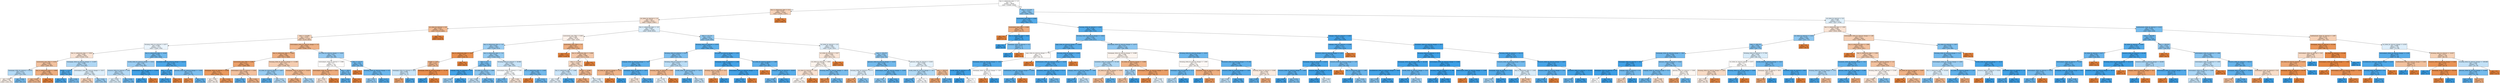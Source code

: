 digraph Tree {
node [shape=box, style="filled", color="black"] ;
0 [label="due_vs_submission_date <= 1.0\ngini = 0.5\nsamples = 48936\nvalue = [24468, 24468]", fillcolor="#e5813900"] ;
1 [label="due_vs_submission_date <= 0.0\ngini = 0.476\nsamples = 32049\nvalue = [19562, 12487]", fillcolor="#e581395c"] ;
0 -> 1 [labeldistance=2.5, labelangle=45, headlabel="True"] ;
2 [label="url_clicks_by_interval <= 1.0\ngini = 0.49\nsamples = 29103\nvalue = [16616, 12487]", fillcolor="#e581393f"] ;
1 -> 2 ;
3 [label="url_clicks_by_interval <= 0.0\ngini = 0.425\nsamples = 14573\nvalue = [10110, 4463]", fillcolor="#e581398e"] ;
2 -> 3 ;
4 [label="date <= 114.005\ngini = 0.479\nsamples = 11219\nvalue = [6756, 4463]", fillcolor="#e5813957"] ;
3 -> 4 ;
5 [label="forumng_clicks_by_interval <= 8.977\ngini = 0.498\nsamples = 5275\nvalue = [2490, 2785]", fillcolor="#399de51b"] ;
4 -> 5 ;
6 [label="due_vs_submission_date <= -0.001\ngini = 0.493\nsamples = 3928\nvalue = [2199, 1729]", fillcolor="#e5813937"] ;
5 -> 6 ;
7 [label="assessment_type_TMA <= 0.003\ngini = 0.448\nsamples = 2550\nvalue = [1685, 865]", fillcolor="#e581397c"] ;
6 -> 7 ;
8 [label="homepage_clicks_by_interval <= 8.976\ngini = 0.472\nsamples = 558\nvalue = [213, 345]", fillcolor="#399de562"] ;
7 -> 8 ;
9 [label="gini = 0.499\nsamples = 281\nvalue = [148, 133]", fillcolor="#e581391a"] ;
8 -> 9 ;
10 [label="gini = 0.359\nsamples = 277\nvalue = [65, 212]", fillcolor="#399de5b1"] ;
8 -> 10 ;
11 [label="due_vs_submission_date <= -0.996\ngini = 0.386\nsamples = 1992\nvalue = [1472, 520]", fillcolor="#e58139a5"] ;
7 -> 11 ;
12 [label="gini = 0.419\nsamples = 1743\nvalue = [1223, 520]", fillcolor="#e5813993"] ;
11 -> 12 ;
13 [label="gini = 0.0\nsamples = 249\nvalue = [249, 0]", fillcolor="#e58139ff"] ;
11 -> 13 ;
14 [label="homepage_clicks_by_interval_change <= -15.897\ngini = 0.468\nsamples = 1378\nvalue = [514, 864]", fillcolor="#399de567"] ;
6 -> 14 ;
15 [label="weight <= 12.571\ngini = 0.187\nsamples = 317\nvalue = [33, 284]", fillcolor="#399de5e1"] ;
14 -> 15 ;
16 [label="gini = 0.122\nsamples = 245\nvalue = [16, 229]", fillcolor="#399de5ed"] ;
15 -> 16 ;
17 [label="gini = 0.361\nsamples = 72\nvalue = [17, 55]", fillcolor="#399de5b0"] ;
15 -> 17 ;
18 [label="externalquiz_clicks_by_interval_change <= -0.017\ngini = 0.496\nsamples = 1061\nvalue = [481, 580]", fillcolor="#399de52c"] ;
14 -> 18 ;
19 [label="gini = 0.478\nsamples = 480\nvalue = [290, 190]", fillcolor="#e5813958"] ;
18 -> 19 ;
20 [label="gini = 0.441\nsamples = 581\nvalue = [191, 390]", fillcolor="#399de582"] ;
18 -> 20 ;
21 [label="due_vs_submission_date <= -0.043\ngini = 0.339\nsamples = 1347\nvalue = [291, 1056]", fillcolor="#399de5b9"] ;
5 -> 21 ;
22 [label="ouwiki_clicks_by_interval_change <= 3.914\ngini = 0.44\nsamples = 720\nvalue = [235, 485]", fillcolor="#399de583"] ;
21 -> 22 ;
23 [label="resource_clicks_by_interval <= 4.99\ngini = 0.472\nsamples = 602\nvalue = [230, 372]", fillcolor="#399de561"] ;
22 -> 23 ;
24 [label="gini = 0.495\nsamples = 431\nvalue = [195, 236]", fillcolor="#399de52c"] ;
23 -> 24 ;
25 [label="gini = 0.326\nsamples = 171\nvalue = [35, 136]", fillcolor="#399de5bd"] ;
23 -> 25 ;
26 [label="ouelluminate_clicks_by_interval <= 13.854\ngini = 0.081\nsamples = 118\nvalue = [5, 113]", fillcolor="#399de5f4"] ;
22 -> 26 ;
27 [label="gini = 0.05\nsamples = 116\nvalue = [3, 113]", fillcolor="#399de5f8"] ;
26 -> 27 ;
28 [label="gini = 0.0\nsamples = 2\nvalue = [2, 0]", fillcolor="#e58139ff"] ;
26 -> 28 ;
29 [label="oucontent_clicks_by_interval_change <= 24.013\ngini = 0.163\nsamples = 627\nvalue = [56, 571]", fillcolor="#399de5e6"] ;
21 -> 29 ;
30 [label="date <= 111.206\ngini = 0.116\nsamples = 534\nvalue = [33, 501]", fillcolor="#399de5ee"] ;
29 -> 30 ;
31 [label="gini = 0.107\nsamples = 531\nvalue = [30, 501]", fillcolor="#399de5f0"] ;
30 -> 31 ;
32 [label="gini = 0.0\nsamples = 3\nvalue = [3, 0]", fillcolor="#e58139ff"] ;
30 -> 32 ;
33 [label="glossary_clicks_by_interval_change <= -2.029\ngini = 0.372\nsamples = 93\nvalue = [23, 70]", fillcolor="#399de5ab"] ;
29 -> 33 ;
34 [label="gini = 0.18\nsamples = 10\nvalue = [9, 1]", fillcolor="#e58139e3"] ;
33 -> 34 ;
35 [label="gini = 0.28\nsamples = 83\nvalue = [14, 69]", fillcolor="#399de5cb"] ;
33 -> 35 ;
36 [label="externalquiz_clicks_by_interval_change <= 2.0\ngini = 0.405\nsamples = 5944\nvalue = [4266, 1678]", fillcolor="#e581399b"] ;
4 -> 36 ;
37 [label="due_vs_submission_date <= -0.001\ngini = 0.385\nsamples = 5640\nvalue = [4171, 1469]", fillcolor="#e58139a5"] ;
36 -> 37 ;
38 [label="assessment_type_CMA <= 0.999\ngini = 0.311\nsamples = 3569\nvalue = [2883, 686]", fillcolor="#e58139c2"] ;
37 -> 38 ;
39 [label="homepage_clicks_by_interval <= 0.008\ngini = 0.257\nsamples = 2783\nvalue = [2361, 422]", fillcolor="#e58139d1"] ;
38 -> 39 ;
40 [label="gini = 0.499\nsamples = 126\nvalue = [66, 60]", fillcolor="#e5813917"] ;
39 -> 40 ;
41 [label="gini = 0.235\nsamples = 2657\nvalue = [2295, 362]", fillcolor="#e58139d7"] ;
39 -> 41 ;
42 [label="externalquiz_clicks_by_interval <= 0.004\ngini = 0.446\nsamples = 786\nvalue = [522, 264]", fillcolor="#e581397e"] ;
38 -> 42 ;
43 [label="gini = 0.255\nsamples = 80\nvalue = [12, 68]", fillcolor="#399de5d2"] ;
42 -> 43 ;
44 [label="gini = 0.401\nsamples = 706\nvalue = [510, 196]", fillcolor="#e581399d"] ;
42 -> 44 ;
45 [label="forumng_clicks_by_interval_change <= -11.889\ngini = 0.47\nsamples = 2071\nvalue = [1288, 783]", fillcolor="#e5813964"] ;
37 -> 45 ;
46 [label="url_clicks_by_interval_change <= -4.857\ngini = 0.435\nsamples = 391\nvalue = [125, 266]", fillcolor="#399de587"] ;
45 -> 46 ;
47 [label="gini = 0.249\nsamples = 103\nvalue = [15, 88]", fillcolor="#399de5d4"] ;
46 -> 47 ;
48 [label="gini = 0.472\nsamples = 288\nvalue = [110, 178]", fillcolor="#399de561"] ;
46 -> 48 ;
49 [label="homepage_clicks_by_interval <= 24.823\ngini = 0.426\nsamples = 1680\nvalue = [1163, 517]", fillcolor="#e581398e"] ;
45 -> 49 ;
50 [label="gini = 0.383\nsamples = 1462\nvalue = [1085, 377]", fillcolor="#e58139a6"] ;
49 -> 50 ;
51 [label="gini = 0.46\nsamples = 218\nvalue = [78, 140]", fillcolor="#399de571"] ;
49 -> 51 ;
52 [label="url_clicks_by_interval_change <= -0.003\ngini = 0.43\nsamples = 304\nvalue = [95, 209]", fillcolor="#399de58b"] ;
36 -> 52 ;
53 [label="externalquiz_clicks_by_interval <= 2.998\ngini = 0.5\nsamples = 101\nvalue = [51, 50]", fillcolor="#e5813905"] ;
52 -> 53 ;
54 [label="externalquiz_clicks_by_interval <= 2.011\ngini = 0.38\nsamples = 55\nvalue = [41, 14]", fillcolor="#e58139a8"] ;
53 -> 54 ;
55 [label="gini = 0.495\nsamples = 31\nvalue = [17, 14]", fillcolor="#e581392d"] ;
54 -> 55 ;
56 [label="gini = 0.0\nsamples = 24\nvalue = [24, 0]", fillcolor="#e58139ff"] ;
54 -> 56 ;
57 [label="date <= 206.5\ngini = 0.34\nsamples = 46\nvalue = [10, 36]", fillcolor="#399de5b8"] ;
53 -> 57 ;
58 [label="gini = 0.245\nsamples = 42\nvalue = [6, 36]", fillcolor="#399de5d4"] ;
57 -> 58 ;
59 [label="gini = 0.0\nsamples = 4\nvalue = [4, 0]", fillcolor="#e58139ff"] ;
57 -> 59 ;
60 [label="date <= 115.22\ngini = 0.34\nsamples = 203\nvalue = [44, 159]", fillcolor="#399de5b8"] ;
52 -> 60 ;
61 [label="gini = 0.0\nsamples = 4\nvalue = [4, 0]", fillcolor="#e58139ff"] ;
60 -> 61 ;
62 [label="forumng_clicks_by_interval_change <= 0.5\ngini = 0.321\nsamples = 199\nvalue = [40, 159]", fillcolor="#399de5bf"] ;
60 -> 62 ;
63 [label="gini = 0.427\nsamples = 97\nvalue = [30, 67]", fillcolor="#399de58d"] ;
62 -> 63 ;
64 [label="gini = 0.177\nsamples = 102\nvalue = [10, 92]", fillcolor="#399de5e3"] ;
62 -> 64 ;
65 [label="gini = 0.0\nsamples = 3354\nvalue = [3354, 0]", fillcolor="#e58139ff"] ;
3 -> 65 ;
66 [label="due_vs_submission_date <= -0.0\ngini = 0.495\nsamples = 14530\nvalue = [6506, 8024]", fillcolor="#399de530"] ;
2 -> 66 ;
67 [label="assessment_type_TMA <= 0.001\ngini = 0.498\nsamples = 9376\nvalue = [4947, 4429]", fillcolor="#e581391b"] ;
66 -> 67 ;
68 [label="due_vs_submission_date <= -3.0\ngini = 0.443\nsamples = 4803\nvalue = [1590, 3213]", fillcolor="#399de581"] ;
67 -> 68 ;
69 [label="due_vs_submission_date <= -8.93\ngini = 0.17\nsamples = 139\nvalue = [126, 13]", fillcolor="#e58139e5"] ;
68 -> 69 ;
70 [label="weight <= 3.46\ngini = 0.422\nsamples = 43\nvalue = [30, 13]", fillcolor="#e5813991"] ;
69 -> 70 ;
71 [label="homepage_clicks_by_interval <= 26.0\ngini = 0.488\nsamples = 19\nvalue = [8, 11]", fillcolor="#399de546"] ;
70 -> 71 ;
72 [label="gini = 0.346\nsamples = 9\nvalue = [7, 2]", fillcolor="#e58139b6"] ;
71 -> 72 ;
73 [label="gini = 0.18\nsamples = 10\nvalue = [1, 9]", fillcolor="#399de5e3"] ;
71 -> 73 ;
74 [label="homepage_clicks_by_interval_change <= -22.191\ngini = 0.153\nsamples = 24\nvalue = [22, 2]", fillcolor="#e58139e8"] ;
70 -> 74 ;
75 [label="gini = 0.0\nsamples = 2\nvalue = [0, 2]", fillcolor="#399de5ff"] ;
74 -> 75 ;
76 [label="gini = 0.0\nsamples = 22\nvalue = [22, 0]", fillcolor="#e58139ff"] ;
74 -> 76 ;
77 [label="gini = 0.0\nsamples = 96\nvalue = [96, 0]", fillcolor="#e58139ff"] ;
69 -> 77 ;
78 [label="due_vs_submission_date <= -3.0\ngini = 0.431\nsamples = 4664\nvalue = [1464, 3200]", fillcolor="#399de58a"] ;
68 -> 78 ;
79 [label="date <= 57.7\ngini = 0.355\nsamples = 2595\nvalue = [598, 1997]", fillcolor="#399de5b3"] ;
78 -> 79 ;
80 [label="subpage_clicks_by_interval <= 4.87\ngini = 0.092\nsamples = 665\nvalue = [32, 633]", fillcolor="#399de5f2"] ;
79 -> 80 ;
81 [label="gini = 0.444\nsamples = 27\nvalue = [9, 18]", fillcolor="#399de57f"] ;
80 -> 81 ;
82 [label="gini = 0.07\nsamples = 638\nvalue = [23, 615]", fillcolor="#399de5f5"] ;
80 -> 82 ;
83 [label="url_clicks_by_interval <= 3.989\ngini = 0.415\nsamples = 1930\nvalue = [566, 1364]", fillcolor="#399de595"] ;
79 -> 83 ;
84 [label="gini = 0.484\nsamples = 882\nvalue = [363, 519]", fillcolor="#399de54d"] ;
83 -> 84 ;
85 [label="gini = 0.312\nsamples = 1048\nvalue = [203, 845]", fillcolor="#399de5c2"] ;
83 -> 85 ;
86 [label="forumng_clicks_by_interval <= 58.968\ngini = 0.487\nsamples = 2069\nvalue = [866, 1203]", fillcolor="#399de547"] ;
78 -> 86 ;
87 [label="externalquiz_clicks_by_interval <= 1.001\ngini = 0.5\nsamples = 1506\nvalue = [742, 764]", fillcolor="#399de507"] ;
86 -> 87 ;
88 [label="gini = 0.347\nsamples = 277\nvalue = [62, 215]", fillcolor="#399de5b5"] ;
87 -> 88 ;
89 [label="gini = 0.494\nsamples = 1229\nvalue = [680, 549]", fillcolor="#e5813931"] ;
87 -> 89 ;
90 [label="due_vs_submission_date <= -2.026\ngini = 0.343\nsamples = 563\nvalue = [124, 439]", fillcolor="#399de5b7"] ;
86 -> 90 ;
91 [label="gini = 0.0\nsamples = 18\nvalue = [18, 0]", fillcolor="#e58139ff"] ;
90 -> 91 ;
92 [label="gini = 0.313\nsamples = 545\nvalue = [106, 439]", fillcolor="#399de5c1"] ;
90 -> 92 ;
93 [label="assessment_type_TMA <= 1.0\ngini = 0.39\nsamples = 4573\nvalue = [3357, 1216]", fillcolor="#e58139a3"] ;
67 -> 93 ;
94 [label="gini = 0.0\nsamples = 1185\nvalue = [1185, 0]", fillcolor="#e58139ff"] ;
93 -> 94 ;
95 [label="due_vs_submission_date <= -0.998\ngini = 0.46\nsamples = 3388\nvalue = [2172, 1216]", fillcolor="#e5813970"] ;
93 -> 95 ;
96 [label="date <= 111.038\ngini = 0.484\nsamples = 2957\nvalue = [1741, 1216]", fillcolor="#e581394d"] ;
95 -> 96 ;
97 [label="due_vs_submission_date <= -1.006\ngini = 0.488\nsamples = 1174\nvalue = [495, 679]", fillcolor="#399de545"] ;
96 -> 97 ;
98 [label="gini = 0.498\nsamples = 1034\nvalue = [485, 549]", fillcolor="#399de51e"] ;
97 -> 98 ;
99 [label="gini = 0.133\nsamples = 140\nvalue = [10, 130]", fillcolor="#399de5eb"] ;
97 -> 99 ;
100 [label="weight <= 24.962\ngini = 0.421\nsamples = 1783\nvalue = [1246, 537]", fillcolor="#e5813991"] ;
96 -> 100 ;
101 [label="gini = 0.369\nsamples = 1431\nvalue = [1082, 349]", fillcolor="#e58139ad"] ;
100 -> 101 ;
102 [label="gini = 0.498\nsamples = 352\nvalue = [164, 188]", fillcolor="#399de521"] ;
100 -> 102 ;
103 [label="gini = 0.0\nsamples = 431\nvalue = [431, 0]", fillcolor="#e58139ff"] ;
95 -> 103 ;
104 [label="date <= 111.721\ngini = 0.422\nsamples = 5154\nvalue = [1559, 3595]", fillcolor="#399de590"] ;
66 -> 104 ;
105 [label="forumng_clicks_by_interval <= 5.979\ngini = 0.247\nsamples = 2530\nvalue = [366, 2164]", fillcolor="#399de5d4"] ;
104 -> 105 ;
106 [label="forumng_clicks_by_interval <= 0.012\ngini = 0.379\nsamples = 775\nvalue = [197, 578]", fillcolor="#399de5a8"] ;
105 -> 106 ;
107 [label="subpage_clicks_by_interval_change <= -74.5\ngini = 0.257\nsamples = 449\nvalue = [68, 381]", fillcolor="#399de5d1"] ;
106 -> 107 ;
108 [label="url_clicks_by_interval_change <= -22.0\ngini = 0.408\nsamples = 14\nvalue = [10, 4]", fillcolor="#e5813999"] ;
107 -> 108 ;
109 [label="gini = 0.0\nsamples = 10\nvalue = [10, 0]", fillcolor="#e58139ff"] ;
108 -> 109 ;
110 [label="gini = 0.0\nsamples = 4\nvalue = [0, 4]", fillcolor="#399de5ff"] ;
108 -> 110 ;
111 [label="homepage_clicks_by_interval <= 2.821\ngini = 0.231\nsamples = 435\nvalue = [58, 377]", fillcolor="#399de5d8"] ;
107 -> 111 ;
112 [label="gini = 0.496\nsamples = 22\nvalue = [12, 10]", fillcolor="#e581392a"] ;
111 -> 112 ;
113 [label="gini = 0.198\nsamples = 413\nvalue = [46, 367]", fillcolor="#399de5df"] ;
111 -> 113 ;
114 [label="forumng_clicks_by_interval <= 1.981\ngini = 0.478\nsamples = 326\nvalue = [129, 197]", fillcolor="#399de558"] ;
106 -> 114 ;
115 [label="forumng_clicks_by_interval <= 1.016\ngini = 0.416\nsamples = 78\nvalue = [55, 23]", fillcolor="#e5813994"] ;
114 -> 115 ;
116 [label="gini = 0.499\nsamples = 44\nvalue = [21, 23]", fillcolor="#399de516"] ;
115 -> 116 ;
117 [label="gini = 0.0\nsamples = 34\nvalue = [34, 0]", fillcolor="#e58139ff"] ;
115 -> 117 ;
118 [label="ouwiki_clicks_by_interval_change <= -0.874\ngini = 0.419\nsamples = 248\nvalue = [74, 174]", fillcolor="#399de593"] ;
114 -> 118 ;
119 [label="gini = 0.134\nsamples = 83\nvalue = [6, 77]", fillcolor="#399de5eb"] ;
118 -> 119 ;
120 [label="gini = 0.485\nsamples = 165\nvalue = [68, 97]", fillcolor="#399de54c"] ;
118 -> 120 ;
121 [label="url_clicks_by_interval_change <= 1.021\ngini = 0.174\nsamples = 1755\nvalue = [169, 1586]", fillcolor="#399de5e4"] ;
105 -> 121 ;
122 [label="homepage_clicks_by_interval <= 1.506\ngini = 0.084\nsamples = 961\nvalue = [42, 919]", fillcolor="#399de5f3"] ;
121 -> 122 ;
123 [label="forumng_clicks_by_interval <= 14.5\ngini = 0.444\nsamples = 3\nvalue = [2, 1]", fillcolor="#e581397f"] ;
122 -> 123 ;
124 [label="gini = 0.0\nsamples = 2\nvalue = [2, 0]", fillcolor="#e58139ff"] ;
123 -> 124 ;
125 [label="gini = 0.0\nsamples = 1\nvalue = [0, 1]", fillcolor="#399de5ff"] ;
123 -> 125 ;
126 [label="externalquiz_clicks_by_interval_change <= 7.5\ngini = 0.08\nsamples = 958\nvalue = [40, 918]", fillcolor="#399de5f4"] ;
122 -> 126 ;
127 [label="gini = 0.078\nsamples = 957\nvalue = [39, 918]", fillcolor="#399de5f4"] ;
126 -> 127 ;
128 [label="gini = 0.0\nsamples = 1\nvalue = [1, 0]", fillcolor="#e58139ff"] ;
126 -> 128 ;
129 [label="url_clicks_by_interval_change <= 1.996\ngini = 0.269\nsamples = 794\nvalue = [127, 667]", fillcolor="#399de5ce"] ;
121 -> 129 ;
130 [label="gini = 0.0\nsamples = 27\nvalue = [27, 0]", fillcolor="#e58139ff"] ;
129 -> 130 ;
131 [label="subpage_clicks_by_interval <= 26.837\ngini = 0.227\nsamples = 767\nvalue = [100, 667]", fillcolor="#399de5d9"] ;
129 -> 131 ;
132 [label="gini = 0.336\nsamples = 356\nvalue = [76, 280]", fillcolor="#399de5ba"] ;
131 -> 132 ;
133 [label="gini = 0.11\nsamples = 411\nvalue = [24, 387]", fillcolor="#399de5ef"] ;
131 -> 133 ;
134 [label="url_clicks_by_interval <= 4.0\ngini = 0.496\nsamples = 2624\nvalue = [1193, 1431]", fillcolor="#399de52a"] ;
104 -> 134 ;
135 [label="url_clicks_by_interval <= 3.017\ngini = 0.494\nsamples = 1577\nvalue = [874, 703]", fillcolor="#e5813932"] ;
134 -> 135 ;
136 [label="url_clicks_by_interval <= 2.993\ngini = 0.499\nsamples = 1474\nvalue = [771, 703]", fillcolor="#e5813916"] ;
135 -> 136 ;
137 [label="url_clicks_by_interval <= 2.002\ngini = 0.492\nsamples = 1283\nvalue = [725, 558]", fillcolor="#e581393b"] ;
136 -> 137 ;
138 [label="gini = 0.5\nsamples = 1147\nvalue = [589, 558]", fillcolor="#e581390d"] ;
137 -> 138 ;
139 [label="gini = 0.0\nsamples = 136\nvalue = [136, 0]", fillcolor="#e58139ff"] ;
137 -> 139 ;
140 [label="forumng_clicks_by_interval_change <= -192.0\ngini = 0.366\nsamples = 191\nvalue = [46, 145]", fillcolor="#399de5ae"] ;
136 -> 140 ;
141 [label="gini = 0.198\nsamples = 9\nvalue = [8, 1]", fillcolor="#e58139df"] ;
140 -> 141 ;
142 [label="gini = 0.33\nsamples = 182\nvalue = [38, 144]", fillcolor="#399de5bc"] ;
140 -> 142 ;
143 [label="gini = 0.0\nsamples = 103\nvalue = [103, 0]", fillcolor="#e58139ff"] ;
135 -> 143 ;
144 [label="date <= 195.076\ngini = 0.424\nsamples = 1047\nvalue = [319, 728]", fillcolor="#399de58f"] ;
134 -> 144 ;
145 [label="glossary_clicks_by_interval_change <= -0.032\ngini = 0.344\nsamples = 688\nvalue = [152, 536]", fillcolor="#399de5b7"] ;
144 -> 145 ;
146 [label="forumng_clicks_by_interval <= 8.777\ngini = 0.496\nsamples = 88\nvalue = [40, 48]", fillcolor="#399de52a"] ;
145 -> 146 ;
147 [label="gini = 0.32\nsamples = 30\nvalue = [24, 6]", fillcolor="#e58139bf"] ;
146 -> 147 ;
148 [label="gini = 0.4\nsamples = 58\nvalue = [16, 42]", fillcolor="#399de59e"] ;
146 -> 148 ;
149 [label="externalquiz_clicks_by_interval_change <= -0.035\ngini = 0.304\nsamples = 600\nvalue = [112, 488]", fillcolor="#399de5c4"] ;
145 -> 149 ;
150 [label="gini = 0.42\nsamples = 210\nvalue = [63, 147]", fillcolor="#399de592"] ;
149 -> 150 ;
151 [label="gini = 0.22\nsamples = 390\nvalue = [49, 341]", fillcolor="#399de5da"] ;
149 -> 151 ;
152 [label="glossary_clicks_by_interval <= 0.033\ngini = 0.498\nsamples = 359\nvalue = [167, 192]", fillcolor="#399de521"] ;
144 -> 152 ;
153 [label="ouwiki_clicks_by_interval_change <= -56.5\ngini = 0.469\nsamples = 251\nvalue = [94, 157]", fillcolor="#399de566"] ;
152 -> 153 ;
154 [label="gini = 0.242\nsamples = 85\nvalue = [12, 73]", fillcolor="#399de5d5"] ;
153 -> 154 ;
155 [label="gini = 0.5\nsamples = 166\nvalue = [82, 84]", fillcolor="#399de506"] ;
153 -> 155 ;
156 [label="date <= 206.914\ngini = 0.438\nsamples = 108\nvalue = [73, 35]", fillcolor="#e5813985"] ;
152 -> 156 ;
157 [label="gini = 0.336\nsamples = 89\nvalue = [70, 19]", fillcolor="#e58139ba"] ;
156 -> 157 ;
158 [label="gini = 0.266\nsamples = 19\nvalue = [3, 16]", fillcolor="#399de5cf"] ;
156 -> 158 ;
159 [label="gini = 0.0\nsamples = 2946\nvalue = [2946, 0]", fillcolor="#e58139ff"] ;
1 -> 159 ;
160 [label="date <= 111.019\ngini = 0.412\nsamples = 16887\nvalue = [4906, 11981]", fillcolor="#399de597"] ;
0 -> 160 [labeldistance=2.5, labelangle=-45, headlabel="False"] ;
161 [label="assessment_type_TMA <= 0.992\ngini = 0.202\nsamples = 8166\nvalue = [929, 7237]", fillcolor="#399de5de"] ;
160 -> 161 ;
162 [label="assessment_type_CMA <= 0.966\ngini = 0.382\nsamples = 105\nvalue = [78, 27]", fillcolor="#e58139a7"] ;
161 -> 162 ;
163 [label="gini = 0.0\nsamples = 77\nvalue = [77, 0]", fillcolor="#e58139ff"] ;
162 -> 163 ;
164 [label="due_vs_submission_date <= 66.0\ngini = 0.069\nsamples = 28\nvalue = [1, 27]", fillcolor="#399de5f6"] ;
162 -> 164 ;
165 [label="gini = 0.0\nsamples = 24\nvalue = [0, 24]", fillcolor="#399de5ff"] ;
164 -> 165 ;
166 [label="homepage_clicks_by_interval <= 0.5\ngini = 0.375\nsamples = 4\nvalue = [1, 3]", fillcolor="#399de5aa"] ;
164 -> 166 ;
167 [label="gini = 0.0\nsamples = 3\nvalue = [0, 3]", fillcolor="#399de5ff"] ;
166 -> 167 ;
168 [label="gini = 0.0\nsamples = 1\nvalue = [1, 0]", fillcolor="#e58139ff"] ;
166 -> 168 ;
169 [label="forumng_clicks_by_interval <= 4.961\ngini = 0.189\nsamples = 8061\nvalue = [851, 7210]", fillcolor="#399de5e1"] ;
161 -> 169 ;
170 [label="forumng_clicks_by_interval_change <= -3.953\ngini = 0.334\nsamples = 2501\nvalue = [529, 1972]", fillcolor="#399de5bb"] ;
169 -> 170 ;
171 [label="page_clicks_by_interval_change <= -0.003\ngini = 0.239\nsamples = 1352\nvalue = [188, 1164]", fillcolor="#399de5d6"] ;
170 -> 171 ;
172 [label="page_clicks_by_interval_change <= -1.0\ngini = 0.5\nsamples = 71\nvalue = [36, 35]", fillcolor="#e5813907"] ;
171 -> 172 ;
173 [label="homepage_clicks_by_interval_change <= -29.0\ngini = 0.184\nsamples = 39\nvalue = [4, 35]", fillcolor="#399de5e2"] ;
172 -> 173 ;
174 [label="ouwiki_clicks_by_interval <= 3.5\ngini = 0.059\nsamples = 33\nvalue = [1, 32]", fillcolor="#399de5f7"] ;
173 -> 174 ;
175 [label="gini = 0.0\nsamples = 31\nvalue = [0, 31]", fillcolor="#399de5ff"] ;
174 -> 175 ;
176 [label="gini = 0.5\nsamples = 2\nvalue = [1, 1]", fillcolor="#e5813900"] ;
174 -> 176 ;
177 [label="homepage_clicks_by_interval_change <= -20.0\ngini = 0.5\nsamples = 6\nvalue = [3, 3]", fillcolor="#e5813900"] ;
173 -> 177 ;
178 [label="gini = 0.0\nsamples = 3\nvalue = [3, 0]", fillcolor="#e58139ff"] ;
177 -> 178 ;
179 [label="gini = 0.0\nsamples = 3\nvalue = [0, 3]", fillcolor="#399de5ff"] ;
177 -> 179 ;
180 [label="gini = 0.0\nsamples = 32\nvalue = [32, 0]", fillcolor="#e58139ff"] ;
172 -> 180 ;
181 [label="forumng_clicks_by_interval <= 4.026\ngini = 0.209\nsamples = 1281\nvalue = [152, 1129]", fillcolor="#399de5dd"] ;
171 -> 181 ;
182 [label="ouelluminate_clicks_by_interval_change <= -0.029\ngini = 0.204\nsamples = 1276\nvalue = [147, 1129]", fillcolor="#399de5de"] ;
181 -> 182 ;
183 [label="ouelluminate_clicks_by_interval_change <= -0.993\ngini = 0.306\nsamples = 413\nvalue = [78, 335]", fillcolor="#399de5c4"] ;
182 -> 183 ;
184 [label="gini = 0.223\nsamples = 384\nvalue = [49, 335]", fillcolor="#399de5da"] ;
183 -> 184 ;
185 [label="gini = 0.0\nsamples = 29\nvalue = [29, 0]", fillcolor="#e58139ff"] ;
183 -> 185 ;
186 [label="oucontent_clicks_by_interval_change <= 9.111\ngini = 0.147\nsamples = 863\nvalue = [69, 794]", fillcolor="#399de5e9"] ;
182 -> 186 ;
187 [label="gini = 0.122\nsamples = 784\nvalue = [51, 733]", fillcolor="#399de5ed"] ;
186 -> 187 ;
188 [label="gini = 0.352\nsamples = 79\nvalue = [18, 61]", fillcolor="#399de5b4"] ;
186 -> 188 ;
189 [label="gini = 0.0\nsamples = 5\nvalue = [5, 0]", fillcolor="#e58139ff"] ;
181 -> 189 ;
190 [label="homepage_clicks_by_interval_change <= -4.073\ngini = 0.417\nsamples = 1149\nvalue = [341, 808]", fillcolor="#399de593"] ;
170 -> 190 ;
191 [label="homepage_clicks_by_interval_change <= -8.989\ngini = 0.499\nsamples = 343\nvalue = [179, 164]", fillcolor="#e5813915"] ;
190 -> 191 ;
192 [label="oucontent_clicks_by_interval <= 10.146\ngini = 0.467\nsamples = 196\nvalue = [73, 123]", fillcolor="#399de568"] ;
191 -> 192 ;
193 [label="subpage_clicks_by_interval_change <= -7.992\ngini = 0.32\nsamples = 115\nvalue = [23, 92]", fillcolor="#399de5bf"] ;
192 -> 193 ;
194 [label="gini = 0.167\nsamples = 76\nvalue = [7, 69]", fillcolor="#399de5e5"] ;
193 -> 194 ;
195 [label="gini = 0.484\nsamples = 39\nvalue = [16, 23]", fillcolor="#399de54e"] ;
193 -> 195 ;
196 [label="url_clicks_by_interval_change <= -0.001\ngini = 0.472\nsamples = 81\nvalue = [50, 31]", fillcolor="#e5813961"] ;
192 -> 196 ;
197 [label="gini = 0.415\nsamples = 68\nvalue = [48, 20]", fillcolor="#e5813995"] ;
196 -> 197 ;
198 [label="gini = 0.26\nsamples = 13\nvalue = [2, 11]", fillcolor="#399de5d1"] ;
196 -> 198 ;
199 [label="url_clicks_by_interval_change <= -0.998\ngini = 0.402\nsamples = 147\nvalue = [106, 41]", fillcolor="#e581399c"] ;
191 -> 199 ;
200 [label="date <= 60.094\ngini = 0.452\nsamples = 29\nvalue = [10, 19]", fillcolor="#399de579"] ;
199 -> 200 ;
201 [label="gini = 0.444\nsamples = 15\nvalue = [10, 5]", fillcolor="#e581397f"] ;
200 -> 201 ;
202 [label="gini = 0.0\nsamples = 14\nvalue = [0, 14]", fillcolor="#399de5ff"] ;
200 -> 202 ;
203 [label="externalquiz_clicks_by_interval_change <= -0.027\ngini = 0.303\nsamples = 118\nvalue = [96, 22]", fillcolor="#e58139c5"] ;
199 -> 203 ;
204 [label="gini = 0.127\nsamples = 88\nvalue = [82, 6]", fillcolor="#e58139ec"] ;
203 -> 204 ;
205 [label="gini = 0.498\nsamples = 30\nvalue = [14, 16]", fillcolor="#399de520"] ;
203 -> 205 ;
206 [label="forumng_clicks_by_interval_change <= -0.021\ngini = 0.321\nsamples = 806\nvalue = [162, 644]", fillcolor="#399de5bf"] ;
190 -> 206 ;
207 [label="forumng_clicks_by_interval_change <= -1.992\ngini = 0.5\nsamples = 94\nvalue = [48, 46]", fillcolor="#e581390b"] ;
206 -> 207 ;
208 [label="homepage_clicks_by_interval <= 11.5\ngini = 0.32\nsamples = 40\nvalue = [8, 32]", fillcolor="#399de5bf"] ;
207 -> 208 ;
209 [label="gini = 0.472\nsamples = 21\nvalue = [8, 13]", fillcolor="#399de562"] ;
208 -> 209 ;
210 [label="gini = 0.0\nsamples = 19\nvalue = [0, 19]", fillcolor="#399de5ff"] ;
208 -> 210 ;
211 [label="oucontent_clicks_by_interval <= 5.444\ngini = 0.384\nsamples = 54\nvalue = [40, 14]", fillcolor="#e58139a6"] ;
207 -> 211 ;
212 [label="gini = 0.0\nsamples = 7\nvalue = [0, 7]", fillcolor="#399de5ff"] ;
211 -> 212 ;
213 [label="gini = 0.254\nsamples = 47\nvalue = [40, 7]", fillcolor="#e58139d2"] ;
211 -> 213 ;
214 [label="oucontent_clicks_by_interval_change <= 37.164\ngini = 0.269\nsamples = 712\nvalue = [114, 598]", fillcolor="#399de5ce"] ;
206 -> 214 ;
215 [label="resource_clicks_by_interval_change <= -1.297\ngini = 0.223\nsamples = 657\nvalue = [84, 573]", fillcolor="#399de5da"] ;
214 -> 215 ;
216 [label="gini = 0.481\nsamples = 57\nvalue = [23, 34]", fillcolor="#399de552"] ;
215 -> 216 ;
217 [label="gini = 0.183\nsamples = 600\nvalue = [61, 539]", fillcolor="#399de5e2"] ;
215 -> 217 ;
218 [label="forumng_clicks_by_interval <= 0.008\ngini = 0.496\nsamples = 55\nvalue = [30, 25]", fillcolor="#e581392a"] ;
214 -> 218 ;
219 [label="gini = 0.266\nsamples = 19\nvalue = [3, 16]", fillcolor="#399de5cf"] ;
218 -> 219 ;
220 [label="gini = 0.375\nsamples = 36\nvalue = [27, 9]", fillcolor="#e58139aa"] ;
218 -> 220 ;
221 [label="subpage_clicks_by_interval <= 6.983\ngini = 0.109\nsamples = 5560\nvalue = [322, 5238]", fillcolor="#399de5ef"] ;
169 -> 221 ;
222 [label="subpage_clicks_by_interval <= 6.168\ngini = 0.214\nsamples = 1157\nvalue = [141, 1016]", fillcolor="#399de5dc"] ;
221 -> 222 ;
223 [label="resource_clicks_by_interval_change <= 1.012\ngini = 0.195\nsamples = 1141\nvalue = [125, 1016]", fillcolor="#399de5e0"] ;
222 -> 223 ;
224 [label="homepage_clicks_by_interval <= 10.851\ngini = 0.134\nsamples = 871\nvalue = [63, 808]", fillcolor="#399de5eb"] ;
223 -> 224 ;
225 [label="resource_clicks_by_interval_change <= -5.843\ngini = 0.246\nsamples = 348\nvalue = [50, 298]", fillcolor="#399de5d4"] ;
224 -> 225 ;
226 [label="gini = 0.057\nsamples = 169\nvalue = [5, 164]", fillcolor="#399de5f7"] ;
225 -> 226 ;
227 [label="gini = 0.376\nsamples = 179\nvalue = [45, 134]", fillcolor="#399de5a9"] ;
225 -> 227 ;
228 [label="resource_clicks_by_interval <= 11.33\ngini = 0.048\nsamples = 523\nvalue = [13, 510]", fillcolor="#399de5f8"] ;
224 -> 228 ;
229 [label="gini = 0.034\nsamples = 514\nvalue = [9, 505]", fillcolor="#399de5fa"] ;
228 -> 229 ;
230 [label="gini = 0.494\nsamples = 9\nvalue = [4, 5]", fillcolor="#399de533"] ;
228 -> 230 ;
231 [label="resource_clicks_by_interval_change <= 1.93\ngini = 0.354\nsamples = 270\nvalue = [62, 208]", fillcolor="#399de5b3"] ;
223 -> 231 ;
232 [label="gini = 0.0\nsamples = 13\nvalue = [13, 0]", fillcolor="#e58139ff"] ;
231 -> 232 ;
233 [label="due_vs_submission_date <= 1.095\ngini = 0.309\nsamples = 257\nvalue = [49, 208]", fillcolor="#399de5c3"] ;
231 -> 233 ;
234 [label="gini = 0.038\nsamples = 104\nvalue = [2, 102]", fillcolor="#399de5fa"] ;
233 -> 234 ;
235 [label="gini = 0.426\nsamples = 153\nvalue = [47, 106]", fillcolor="#399de58e"] ;
233 -> 235 ;
236 [label="gini = 0.0\nsamples = 16\nvalue = [16, 0]", fillcolor="#e58139ff"] ;
222 -> 236 ;
237 [label="oucontent_clicks_by_interval_change <= 20.5\ngini = 0.079\nsamples = 4403\nvalue = [181, 4222]", fillcolor="#399de5f4"] ;
221 -> 237 ;
238 [label="forumng_clicks_by_interval <= 47.5\ngini = 0.052\nsamples = 3293\nvalue = [88, 3205]", fillcolor="#399de5f8"] ;
237 -> 238 ;
239 [label="homepage_clicks_by_interval_change <= 40.356\ngini = 0.081\nsamples = 1859\nvalue = [79, 1780]", fillcolor="#399de5f4"] ;
238 -> 239 ;
240 [label="oucollaborate_clicks_by_interval_change <= -8.02\ngini = 0.064\nsamples = 1746\nvalue = [58, 1688]", fillcolor="#399de5f6"] ;
239 -> 240 ;
241 [label="gini = 0.408\nsamples = 28\nvalue = [8, 20]", fillcolor="#399de599"] ;
240 -> 241 ;
242 [label="gini = 0.057\nsamples = 1718\nvalue = [50, 1668]", fillcolor="#399de5f7"] ;
240 -> 242 ;
243 [label="ouwiki_clicks_by_interval_change <= 13.5\ngini = 0.303\nsamples = 113\nvalue = [21, 92]", fillcolor="#399de5c5"] ;
239 -> 243 ;
244 [label="gini = 0.0\nsamples = 52\nvalue = [0, 52]", fillcolor="#399de5ff"] ;
243 -> 244 ;
245 [label="gini = 0.451\nsamples = 61\nvalue = [21, 40]", fillcolor="#399de579"] ;
243 -> 245 ;
246 [label="externalquiz_clicks_by_interval_change <= 5.046\ngini = 0.012\nsamples = 1434\nvalue = [9, 1425]", fillcolor="#399de5fd"] ;
238 -> 246 ;
247 [label="forumng_clicks_by_interval <= 71.799\ngini = 0.009\nsamples = 1367\nvalue = [6, 1361]", fillcolor="#399de5fe"] ;
246 -> 247 ;
248 [label="gini = 0.022\nsamples = 446\nvalue = [5, 441]", fillcolor="#399de5fc"] ;
247 -> 248 ;
249 [label="gini = 0.002\nsamples = 921\nvalue = [1, 920]", fillcolor="#399de5ff"] ;
247 -> 249 ;
250 [label="externalquiz_clicks_by_interval_change <= 5.566\ngini = 0.086\nsamples = 67\nvalue = [3, 64]", fillcolor="#399de5f3"] ;
246 -> 250 ;
251 [label="gini = 0.0\nsamples = 2\nvalue = [2, 0]", fillcolor="#e58139ff"] ;
250 -> 251 ;
252 [label="gini = 0.03\nsamples = 65\nvalue = [1, 64]", fillcolor="#399de5fb"] ;
250 -> 252 ;
253 [label="forumng_clicks_by_interval <= 16.573\ngini = 0.154\nsamples = 1110\nvalue = [93, 1017]", fillcolor="#399de5e8"] ;
237 -> 253 ;
254 [label="resource_clicks_by_interval_change <= 8.007\ngini = 0.35\nsamples = 159\nvalue = [36, 123]", fillcolor="#399de5b4"] ;
253 -> 254 ;
255 [label="homepage_clicks_by_interval <= 22.5\ngini = 0.202\nsamples = 105\nvalue = [12, 93]", fillcolor="#399de5de"] ;
254 -> 255 ;
256 [label="gini = 0.458\nsamples = 31\nvalue = [11, 20]", fillcolor="#399de573"] ;
255 -> 256 ;
257 [label="gini = 0.027\nsamples = 74\nvalue = [1, 73]", fillcolor="#399de5fc"] ;
255 -> 257 ;
258 [label="due_vs_submission_date <= 1.029\ngini = 0.494\nsamples = 54\nvalue = [24, 30]", fillcolor="#399de533"] ;
254 -> 258 ;
259 [label="gini = 0.0\nsamples = 17\nvalue = [0, 17]", fillcolor="#399de5ff"] ;
258 -> 259 ;
260 [label="gini = 0.456\nsamples = 37\nvalue = [24, 13]", fillcolor="#e5813975"] ;
258 -> 260 ;
261 [label="resource_clicks_by_interval_change <= 3.967\ngini = 0.113\nsamples = 951\nvalue = [57, 894]", fillcolor="#399de5ef"] ;
253 -> 261 ;
262 [label="resource_clicks_by_interval_change <= 3.01\ngini = 0.256\nsamples = 219\nvalue = [33, 186]", fillcolor="#399de5d2"] ;
261 -> 262 ;
263 [label="gini = 0.182\nsamples = 207\nvalue = [21, 186]", fillcolor="#399de5e2"] ;
262 -> 263 ;
264 [label="gini = 0.0\nsamples = 12\nvalue = [12, 0]", fillcolor="#e58139ff"] ;
262 -> 264 ;
265 [label="oucontent_clicks_by_interval <= 21.919\ngini = 0.063\nsamples = 732\nvalue = [24, 708]", fillcolor="#399de5f6"] ;
261 -> 265 ;
266 [label="gini = 0.326\nsamples = 39\nvalue = [8, 31]", fillcolor="#399de5bd"] ;
265 -> 266 ;
267 [label="gini = 0.045\nsamples = 693\nvalue = [16, 677]", fillcolor="#399de5f9"] ;
265 -> 267 ;
268 [label="url_clicks_by_interval <= 3.0\ngini = 0.496\nsamples = 8721\nvalue = [3977, 4744]", fillcolor="#399de529"] ;
160 -> 268 ;
269 [label="due_vs_submission_date <= 1.001\ngini = 0.493\nsamples = 5940\nvalue = [3332, 2608]", fillcolor="#e5813937"] ;
268 -> 269 ;
270 [label="url_clicks_by_interval <= 2.022\ngini = 0.416\nsamples = 1095\nvalue = [323, 772]", fillcolor="#399de594"] ;
269 -> 270 ;
271 [label="date <= 196.175\ngini = 0.395\nsamples = 1059\nvalue = [287, 772]", fillcolor="#399de5a0"] ;
270 -> 271 ;
272 [label="homepage_clicks_by_interval_change <= -39.0\ngini = 0.349\nsamples = 836\nvalue = [188, 648]", fillcolor="#399de5b5"] ;
271 -> 272 ;
273 [label="homepage_clicks_by_interval <= 20.0\ngini = 0.058\nsamples = 133\nvalue = [4, 129]", fillcolor="#399de5f7"] ;
272 -> 273 ;
274 [label="homepage_clicks_by_interval <= 0.5\ngini = 0.017\nsamples = 120\nvalue = [1, 119]", fillcolor="#399de5fd"] ;
273 -> 274 ;
275 [label="gini = 0.5\nsamples = 2\nvalue = [1, 1]", fillcolor="#e5813900"] ;
274 -> 275 ;
276 [label="gini = 0.0\nsamples = 118\nvalue = [0, 118]", fillcolor="#399de5ff"] ;
274 -> 276 ;
277 [label="subpage_clicks_by_interval <= 8.5\ngini = 0.355\nsamples = 13\nvalue = [3, 10]", fillcolor="#399de5b3"] ;
273 -> 277 ;
278 [label="gini = 0.48\nsamples = 5\nvalue = [3, 2]", fillcolor="#e5813955"] ;
277 -> 278 ;
279 [label="gini = 0.0\nsamples = 8\nvalue = [0, 8]", fillcolor="#399de5ff"] ;
277 -> 279 ;
280 [label="glossary_clicks_by_interval <= 0.042\ngini = 0.386\nsamples = 703\nvalue = [184, 519]", fillcolor="#399de5a5"] ;
272 -> 280 ;
281 [label="subpage_clicks_by_interval_change <= 22.5\ngini = 0.363\nsamples = 643\nvalue = [153, 490]", fillcolor="#399de5af"] ;
280 -> 281 ;
282 [label="gini = 0.339\nsamples = 605\nvalue = [131, 474]", fillcolor="#399de5b9"] ;
281 -> 282 ;
283 [label="gini = 0.488\nsamples = 38\nvalue = [22, 16]", fillcolor="#e5813946"] ;
281 -> 283 ;
284 [label="glossary_clicks_by_interval <= 3.948\ngini = 0.499\nsamples = 60\nvalue = [31, 29]", fillcolor="#e5813910"] ;
280 -> 284 ;
285 [label="gini = 0.278\nsamples = 30\nvalue = [25, 5]", fillcolor="#e58139cc"] ;
284 -> 285 ;
286 [label="gini = 0.32\nsamples = 30\nvalue = [6, 24]", fillcolor="#399de5bf"] ;
284 -> 286 ;
287 [label="forumng_clicks_by_interval <= 17.764\ngini = 0.494\nsamples = 223\nvalue = [99, 124]", fillcolor="#399de533"] ;
271 -> 287 ;
288 [label="url_clicks_by_interval_change <= 0.971\ngini = 0.5\nsamples = 176\nvalue = [89, 87]", fillcolor="#e5813906"] ;
287 -> 288 ;
289 [label="forumng_clicks_by_interval_change <= 1.045\ngini = 0.485\nsamples = 145\nvalue = [85, 60]", fillcolor="#e581394b"] ;
288 -> 289 ;
290 [label="gini = 0.497\nsamples = 128\nvalue = [69, 59]", fillcolor="#e5813925"] ;
289 -> 290 ;
291 [label="gini = 0.111\nsamples = 17\nvalue = [16, 1]", fillcolor="#e58139ef"] ;
289 -> 291 ;
292 [label="forumng_clicks_by_interval_change <= 3.826\ngini = 0.225\nsamples = 31\nvalue = [4, 27]", fillcolor="#399de5d9"] ;
288 -> 292 ;
293 [label="gini = 0.128\nsamples = 29\nvalue = [2, 27]", fillcolor="#399de5ec"] ;
292 -> 293 ;
294 [label="gini = 0.0\nsamples = 2\nvalue = [2, 0]", fillcolor="#e58139ff"] ;
292 -> 294 ;
295 [label="ouwiki_clicks_by_interval_change <= -82.0\ngini = 0.335\nsamples = 47\nvalue = [10, 37]", fillcolor="#399de5ba"] ;
287 -> 295 ;
296 [label="homepage_clicks_by_interval <= 80.0\ngini = 0.497\nsamples = 13\nvalue = [7, 6]", fillcolor="#e5813924"] ;
295 -> 296 ;
297 [label="gini = 0.346\nsamples = 9\nvalue = [7, 2]", fillcolor="#e58139b6"] ;
296 -> 297 ;
298 [label="gini = 0.0\nsamples = 4\nvalue = [0, 4]", fillcolor="#399de5ff"] ;
296 -> 298 ;
299 [label="oucontent_clicks_by_interval <= 80.0\ngini = 0.161\nsamples = 34\nvalue = [3, 31]", fillcolor="#399de5e6"] ;
295 -> 299 ;
300 [label="gini = 0.114\nsamples = 33\nvalue = [2, 31]", fillcolor="#399de5ef"] ;
299 -> 300 ;
301 [label="gini = 0.0\nsamples = 1\nvalue = [1, 0]", fillcolor="#e58139ff"] ;
299 -> 301 ;
302 [label="gini = 0.0\nsamples = 36\nvalue = [36, 0]", fillcolor="#e58139ff"] ;
270 -> 302 ;
303 [label="externalquiz_clicks_by_interval_change <= 1.99\ngini = 0.471\nsamples = 4845\nvalue = [3009, 1836]", fillcolor="#e5813963"] ;
269 -> 303 ;
304 [label="due_vs_submission_date <= 1.999\ngini = 0.445\nsamples = 4321\nvalue = [2874, 1447]", fillcolor="#e581397f"] ;
303 -> 304 ;
305 [label="gini = 0.0\nsamples = 423\nvalue = [423, 0]", fillcolor="#e58139ff"] ;
304 -> 305 ;
306 [label="due_vs_submission_date <= 2.004\ngini = 0.467\nsamples = 3898\nvalue = [2451, 1447]", fillcolor="#e5813968"] ;
304 -> 306 ;
307 [label="oucontent_clicks_by_interval_change <= -35.5\ngini = 0.276\nsamples = 272\nvalue = [45, 227]", fillcolor="#399de5cc"] ;
306 -> 307 ;
308 [label="forumng_clicks_by_interval_change <= -19.0\ngini = 0.464\nsamples = 52\nvalue = [19, 33]", fillcolor="#399de56c"] ;
307 -> 308 ;
309 [label="gini = 0.137\nsamples = 27\nvalue = [2, 25]", fillcolor="#399de5eb"] ;
308 -> 309 ;
310 [label="gini = 0.435\nsamples = 25\nvalue = [17, 8]", fillcolor="#e5813987"] ;
308 -> 310 ;
311 [label="glossary_clicks_by_interval_change <= 8.386\ngini = 0.208\nsamples = 220\nvalue = [26, 194]", fillcolor="#399de5dd"] ;
307 -> 311 ;
312 [label="gini = 0.19\nsamples = 216\nvalue = [23, 193]", fillcolor="#399de5e1"] ;
311 -> 312 ;
313 [label="gini = 0.375\nsamples = 4\nvalue = [3, 1]", fillcolor="#e58139aa"] ;
311 -> 313 ;
314 [label="url_clicks_by_interval_change <= -1.0\ngini = 0.447\nsamples = 3626\nvalue = [2406, 1220]", fillcolor="#e581397e"] ;
306 -> 314 ;
315 [label="forumng_clicks_by_interval_change <= 12.987\ngini = 0.499\nsamples = 1078\nvalue = [558, 520]", fillcolor="#e5813911"] ;
314 -> 315 ;
316 [label="gini = 0.486\nsamples = 857\nvalue = [500, 357]", fillcolor="#e5813949"] ;
315 -> 316 ;
317 [label="gini = 0.387\nsamples = 221\nvalue = [58, 163]", fillcolor="#399de5a4"] ;
315 -> 317 ;
318 [label="url_clicks_by_interval_change <= -0.007\ngini = 0.399\nsamples = 2548\nvalue = [1848, 700]", fillcolor="#e581399e"] ;
314 -> 318 ;
319 [label="gini = 0.0\nsamples = 330\nvalue = [330, 0]", fillcolor="#e58139ff"] ;
318 -> 319 ;
320 [label="gini = 0.432\nsamples = 2218\nvalue = [1518, 700]", fillcolor="#e5813989"] ;
318 -> 320 ;
321 [label="url_clicks_by_interval <= 2.057\ngini = 0.383\nsamples = 524\nvalue = [135, 389]", fillcolor="#399de5a7"] ;
303 -> 321 ;
322 [label="forumng_clicks_by_interval_change <= 15.5\ngini = 0.347\nsamples = 501\nvalue = [112, 389]", fillcolor="#399de5b6"] ;
321 -> 322 ;
323 [label="externalquiz_clicks_by_interval_change <= 5.901\ngini = 0.436\nsamples = 317\nvalue = [102, 215]", fillcolor="#399de586"] ;
322 -> 323 ;
324 [label="due_vs_submission_date <= 19.182\ngini = 0.496\nsamples = 174\nvalue = [79, 95]", fillcolor="#399de52b"] ;
323 -> 324 ;
325 [label="gini = 0.361\nsamples = 93\nvalue = [22, 71]", fillcolor="#399de5b0"] ;
324 -> 325 ;
326 [label="gini = 0.417\nsamples = 81\nvalue = [57, 24]", fillcolor="#e5813994"] ;
324 -> 326 ;
327 [label="url_clicks_by_interval_change <= 1.147\ngini = 0.27\nsamples = 143\nvalue = [23, 120]", fillcolor="#399de5ce"] ;
323 -> 327 ;
328 [label="gini = 0.191\nsamples = 131\nvalue = [14, 117]", fillcolor="#399de5e0"] ;
327 -> 328 ;
329 [label="gini = 0.375\nsamples = 12\nvalue = [9, 3]", fillcolor="#e58139aa"] ;
327 -> 329 ;
330 [label="ouwiki_clicks_by_interval_change <= -10.15\ngini = 0.103\nsamples = 184\nvalue = [10, 174]", fillcolor="#399de5f0"] ;
322 -> 330 ;
331 [label="resource_clicks_by_interval <= 6.918\ngini = 0.494\nsamples = 9\nvalue = [4, 5]", fillcolor="#399de533"] ;
330 -> 331 ;
332 [label="gini = 0.0\nsamples = 4\nvalue = [4, 0]", fillcolor="#e58139ff"] ;
331 -> 332 ;
333 [label="gini = 0.0\nsamples = 5\nvalue = [0, 5]", fillcolor="#399de5ff"] ;
331 -> 333 ;
334 [label="oucontent_clicks_by_interval <= 1.5\ngini = 0.066\nsamples = 175\nvalue = [6, 169]", fillcolor="#399de5f6"] ;
330 -> 334 ;
335 [label="gini = 0.175\nsamples = 62\nvalue = [6, 56]", fillcolor="#399de5e4"] ;
334 -> 335 ;
336 [label="gini = 0.0\nsamples = 113\nvalue = [0, 113]", fillcolor="#399de5ff"] ;
334 -> 336 ;
337 [label="gini = 0.0\nsamples = 23\nvalue = [23, 0]", fillcolor="#e58139ff"] ;
321 -> 337 ;
338 [label="ouelluminate_clicks_by_interval <= 0.022\ngini = 0.356\nsamples = 2781\nvalue = [645, 2136]", fillcolor="#399de5b2"] ;
268 -> 338 ;
339 [label="date <= 200.036\ngini = 0.31\nsamples = 2519\nvalue = [484, 2035]", fillcolor="#399de5c2"] ;
338 -> 339 ;
340 [label="url_clicks_by_interval <= 6.987\ngini = 0.205\nsamples = 1519\nvalue = [176, 1343]", fillcolor="#399de5de"] ;
339 -> 340 ;
341 [label="url_clicks_by_interval <= 6.077\ngini = 0.303\nsamples = 769\nvalue = [143, 626]", fillcolor="#399de5c5"] ;
340 -> 341 ;
342 [label="externalquiz_clicks_by_interval <= 0.945\ngini = 0.277\nsamples = 751\nvalue = [125, 626]", fillcolor="#399de5cc"] ;
341 -> 342 ;
343 [label="externalquiz_clicks_by_interval <= 0.001\ngini = 0.351\nsamples = 441\nvalue = [100, 341]", fillcolor="#399de5b4"] ;
342 -> 343 ;
344 [label="gini = 0.298\nsamples = 417\nvalue = [76, 341]", fillcolor="#399de5c6"] ;
343 -> 344 ;
345 [label="gini = 0.0\nsamples = 24\nvalue = [24, 0]", fillcolor="#e58139ff"] ;
343 -> 345 ;
346 [label="homepage_clicks_by_interval_change <= 20.5\ngini = 0.148\nsamples = 310\nvalue = [25, 285]", fillcolor="#399de5e9"] ;
342 -> 346 ;
347 [label="gini = 0.057\nsamples = 206\nvalue = [6, 200]", fillcolor="#399de5f7"] ;
346 -> 347 ;
348 [label="gini = 0.299\nsamples = 104\nvalue = [19, 85]", fillcolor="#399de5c6"] ;
346 -> 348 ;
349 [label="gini = 0.0\nsamples = 18\nvalue = [18, 0]", fillcolor="#e58139ff"] ;
341 -> 349 ;
350 [label="resource_clicks_by_interval <= 43.302\ngini = 0.084\nsamples = 750\nvalue = [33, 717]", fillcolor="#399de5f3"] ;
340 -> 350 ;
351 [label="forumng_clicks_by_interval_change <= 413.076\ngini = 0.073\nsamples = 736\nvalue = [28, 708]", fillcolor="#399de5f5"] ;
350 -> 351 ;
352 [label="oucontent_clicks_by_interval_change <= -107.0\ngini = 0.071\nsamples = 735\nvalue = [27, 708]", fillcolor="#399de5f5"] ;
351 -> 352 ;
353 [label="gini = 0.0\nsamples = 1\nvalue = [1, 0]", fillcolor="#e58139ff"] ;
352 -> 353 ;
354 [label="gini = 0.068\nsamples = 734\nvalue = [26, 708]", fillcolor="#399de5f6"] ;
352 -> 354 ;
355 [label="gini = 0.0\nsamples = 1\nvalue = [1, 0]", fillcolor="#e58139ff"] ;
351 -> 355 ;
356 [label="resource_clicks_by_interval_change <= 28.695\ngini = 0.459\nsamples = 14\nvalue = [5, 9]", fillcolor="#399de571"] ;
350 -> 356 ;
357 [label="subpage_clicks_by_interval_change <= 24.0\ngini = 0.32\nsamples = 5\nvalue = [4, 1]", fillcolor="#e58139bf"] ;
356 -> 357 ;
358 [label="gini = 0.0\nsamples = 1\nvalue = [0, 1]", fillcolor="#399de5ff"] ;
357 -> 358 ;
359 [label="gini = 0.0\nsamples = 4\nvalue = [4, 0]", fillcolor="#e58139ff"] ;
357 -> 359 ;
360 [label="externalquiz_clicks_by_interval_change <= -3.5\ngini = 0.198\nsamples = 9\nvalue = [1, 8]", fillcolor="#399de5df"] ;
356 -> 360 ;
361 [label="gini = 0.0\nsamples = 1\nvalue = [1, 0]", fillcolor="#e58139ff"] ;
360 -> 361 ;
362 [label="gini = 0.0\nsamples = 8\nvalue = [0, 8]", fillcolor="#399de5ff"] ;
360 -> 362 ;
363 [label="date <= 206.932\ngini = 0.426\nsamples = 1000\nvalue = [308, 692]", fillcolor="#399de58e"] ;
339 -> 363 ;
364 [label="gini = 0.0\nsamples = 38\nvalue = [38, 0]", fillcolor="#e58139ff"] ;
363 -> 364 ;
365 [label="externalquiz_clicks_by_interval <= 1.996\ngini = 0.404\nsamples = 962\nvalue = [270, 692]", fillcolor="#399de59c"] ;
363 -> 365 ;
366 [label="externalquiz_clicks_by_interval <= 1.059\ngini = 0.479\nsamples = 437\nvalue = [174, 263]", fillcolor="#399de556"] ;
365 -> 366 ;
367 [label="externalquiz_clicks_by_interval <= 0.989\ngini = 0.462\nsamples = 412\nvalue = [149, 263]", fillcolor="#399de56f"] ;
366 -> 367 ;
368 [label="gini = 0.486\nsamples = 346\nvalue = [144, 202]", fillcolor="#399de549"] ;
367 -> 368 ;
369 [label="gini = 0.14\nsamples = 66\nvalue = [5, 61]", fillcolor="#399de5ea"] ;
367 -> 369 ;
370 [label="gini = 0.0\nsamples = 25\nvalue = [25, 0]", fillcolor="#e58139ff"] ;
366 -> 370 ;
371 [label="resource_clicks_by_interval <= 66.811\ngini = 0.299\nsamples = 525\nvalue = [96, 429]", fillcolor="#399de5c6"] ;
365 -> 371 ;
372 [label="homepage_clicks_by_interval <= 18.687\ngini = 0.266\nsamples = 494\nvalue = [78, 416]", fillcolor="#399de5cf"] ;
371 -> 372 ;
373 [label="gini = 0.444\nsamples = 21\nvalue = [14, 7]", fillcolor="#e581397f"] ;
372 -> 373 ;
374 [label="gini = 0.234\nsamples = 473\nvalue = [64, 409]", fillcolor="#399de5d7"] ;
372 -> 374 ;
375 [label="externalquiz_clicks_by_interval <= 8.0\ngini = 0.487\nsamples = 31\nvalue = [18, 13]", fillcolor="#e5813947"] ;
371 -> 375 ;
376 [label="gini = 0.18\nsamples = 20\nvalue = [18, 2]", fillcolor="#e58139e3"] ;
375 -> 376 ;
377 [label="gini = 0.0\nsamples = 11\nvalue = [0, 11]", fillcolor="#399de5ff"] ;
375 -> 377 ;
378 [label="ouelluminate_clicks_by_interval <= 1.997\ngini = 0.474\nsamples = 262\nvalue = [161, 101]", fillcolor="#e581395f"] ;
338 -> 378 ;
379 [label="homepage_clicks_by_interval <= 33.356\ngini = 0.224\nsamples = 101\nvalue = [88, 13]", fillcolor="#e58139d9"] ;
378 -> 379 ;
380 [label="externalquiz_clicks_by_interval <= 0.61\ngini = 0.483\nsamples = 22\nvalue = [13, 9]", fillcolor="#e581394e"] ;
379 -> 380 ;
381 [label="url_clicks_by_interval_change <= 6.355\ngini = 0.36\nsamples = 17\nvalue = [13, 4]", fillcolor="#e58139b1"] ;
380 -> 381 ;
382 [label="homepage_clicks_by_interval <= 19.705\ngini = 0.133\nsamples = 14\nvalue = [13, 1]", fillcolor="#e58139eb"] ;
381 -> 382 ;
383 [label="gini = 0.0\nsamples = 1\nvalue = [0, 1]", fillcolor="#399de5ff"] ;
382 -> 383 ;
384 [label="gini = 0.0\nsamples = 13\nvalue = [13, 0]", fillcolor="#e58139ff"] ;
382 -> 384 ;
385 [label="gini = 0.0\nsamples = 3\nvalue = [0, 3]", fillcolor="#399de5ff"] ;
381 -> 385 ;
386 [label="gini = 0.0\nsamples = 5\nvalue = [0, 5]", fillcolor="#399de5ff"] ;
380 -> 386 ;
387 [label="url_clicks_by_interval <= 25.268\ngini = 0.096\nsamples = 79\nvalue = [75, 4]", fillcolor="#e58139f1"] ;
379 -> 387 ;
388 [label="externalquiz_clicks_by_interval_change <= -1.006\ngini = 0.074\nsamples = 78\nvalue = [75, 3]", fillcolor="#e58139f5"] ;
387 -> 388 ;
389 [label="gini = 0.0\nsamples = 51\nvalue = [51, 0]", fillcolor="#e58139ff"] ;
388 -> 389 ;
390 [label="externalquiz_clicks_by_interval_change <= -0.943\ngini = 0.198\nsamples = 27\nvalue = [24, 3]", fillcolor="#e58139df"] ;
388 -> 390 ;
391 [label="gini = 0.0\nsamples = 2\nvalue = [0, 2]", fillcolor="#399de5ff"] ;
390 -> 391 ;
392 [label="gini = 0.077\nsamples = 25\nvalue = [24, 1]", fillcolor="#e58139f4"] ;
390 -> 392 ;
393 [label="gini = 0.0\nsamples = 1\nvalue = [0, 1]", fillcolor="#399de5ff"] ;
387 -> 393 ;
394 [label="url_clicks_by_interval_change <= 4.016\ngini = 0.496\nsamples = 161\nvalue = [73, 88]", fillcolor="#399de52b"] ;
378 -> 394 ;
395 [label="externalquiz_clicks_by_interval_change <= 2.195\ngini = 0.229\nsamples = 53\nvalue = [7, 46]", fillcolor="#399de5d8"] ;
394 -> 395 ;
396 [label="oucollaborate_clicks_by_interval_change <= 0.555\ngini = 0.18\nsamples = 50\nvalue = [5, 45]", fillcolor="#399de5e3"] ;
395 -> 396 ;
397 [label="forumng_clicks_by_interval <= 0.5\ngini = 0.15\nsamples = 49\nvalue = [4, 45]", fillcolor="#399de5e8"] ;
396 -> 397 ;
398 [label="gini = 0.0\nsamples = 1\nvalue = [1, 0]", fillcolor="#e58139ff"] ;
397 -> 398 ;
399 [label="gini = 0.117\nsamples = 48\nvalue = [3, 45]", fillcolor="#399de5ee"] ;
397 -> 399 ;
400 [label="gini = 0.0\nsamples = 1\nvalue = [1, 0]", fillcolor="#e58139ff"] ;
396 -> 400 ;
401 [label="ouelluminate_clicks_by_interval_change <= 2.043\ngini = 0.444\nsamples = 3\nvalue = [2, 1]", fillcolor="#e581397f"] ;
395 -> 401 ;
402 [label="gini = 0.0\nsamples = 1\nvalue = [0, 1]", fillcolor="#399de5ff"] ;
401 -> 402 ;
403 [label="gini = 0.0\nsamples = 2\nvalue = [2, 0]", fillcolor="#e58139ff"] ;
401 -> 403 ;
404 [label="forumng_clicks_by_interval <= 14.627\ngini = 0.475\nsamples = 108\nvalue = [66, 42]", fillcolor="#e581395d"] ;
394 -> 404 ;
405 [label="resource_clicks_by_interval_change <= 0.462\ngini = 0.223\nsamples = 47\nvalue = [41, 6]", fillcolor="#e58139da"] ;
404 -> 405 ;
406 [label="gini = 0.0\nsamples = 2\nvalue = [0, 2]", fillcolor="#399de5ff"] ;
405 -> 406 ;
407 [label="homepage_clicks_by_interval <= 90.303\ngini = 0.162\nsamples = 45\nvalue = [41, 4]", fillcolor="#e58139e6"] ;
405 -> 407 ;
408 [label="gini = 0.089\nsamples = 43\nvalue = [41, 2]", fillcolor="#e58139f3"] ;
407 -> 408 ;
409 [label="gini = 0.0\nsamples = 2\nvalue = [0, 2]", fillcolor="#399de5ff"] ;
407 -> 409 ;
410 [label="forumng_clicks_by_interval_change <= 199.668\ngini = 0.484\nsamples = 61\nvalue = [25, 36]", fillcolor="#399de54e"] ;
404 -> 410 ;
411 [label="glossary_clicks_by_interval_change <= 10.908\ngini = 0.359\nsamples = 47\nvalue = [11, 36]", fillcolor="#399de5b1"] ;
410 -> 411 ;
412 [label="gini = 0.224\nsamples = 39\nvalue = [5, 34]", fillcolor="#399de5da"] ;
411 -> 412 ;
413 [label="gini = 0.375\nsamples = 8\nvalue = [6, 2]", fillcolor="#e58139aa"] ;
411 -> 413 ;
414 [label="gini = 0.0\nsamples = 14\nvalue = [14, 0]", fillcolor="#e58139ff"] ;
410 -> 414 ;
}